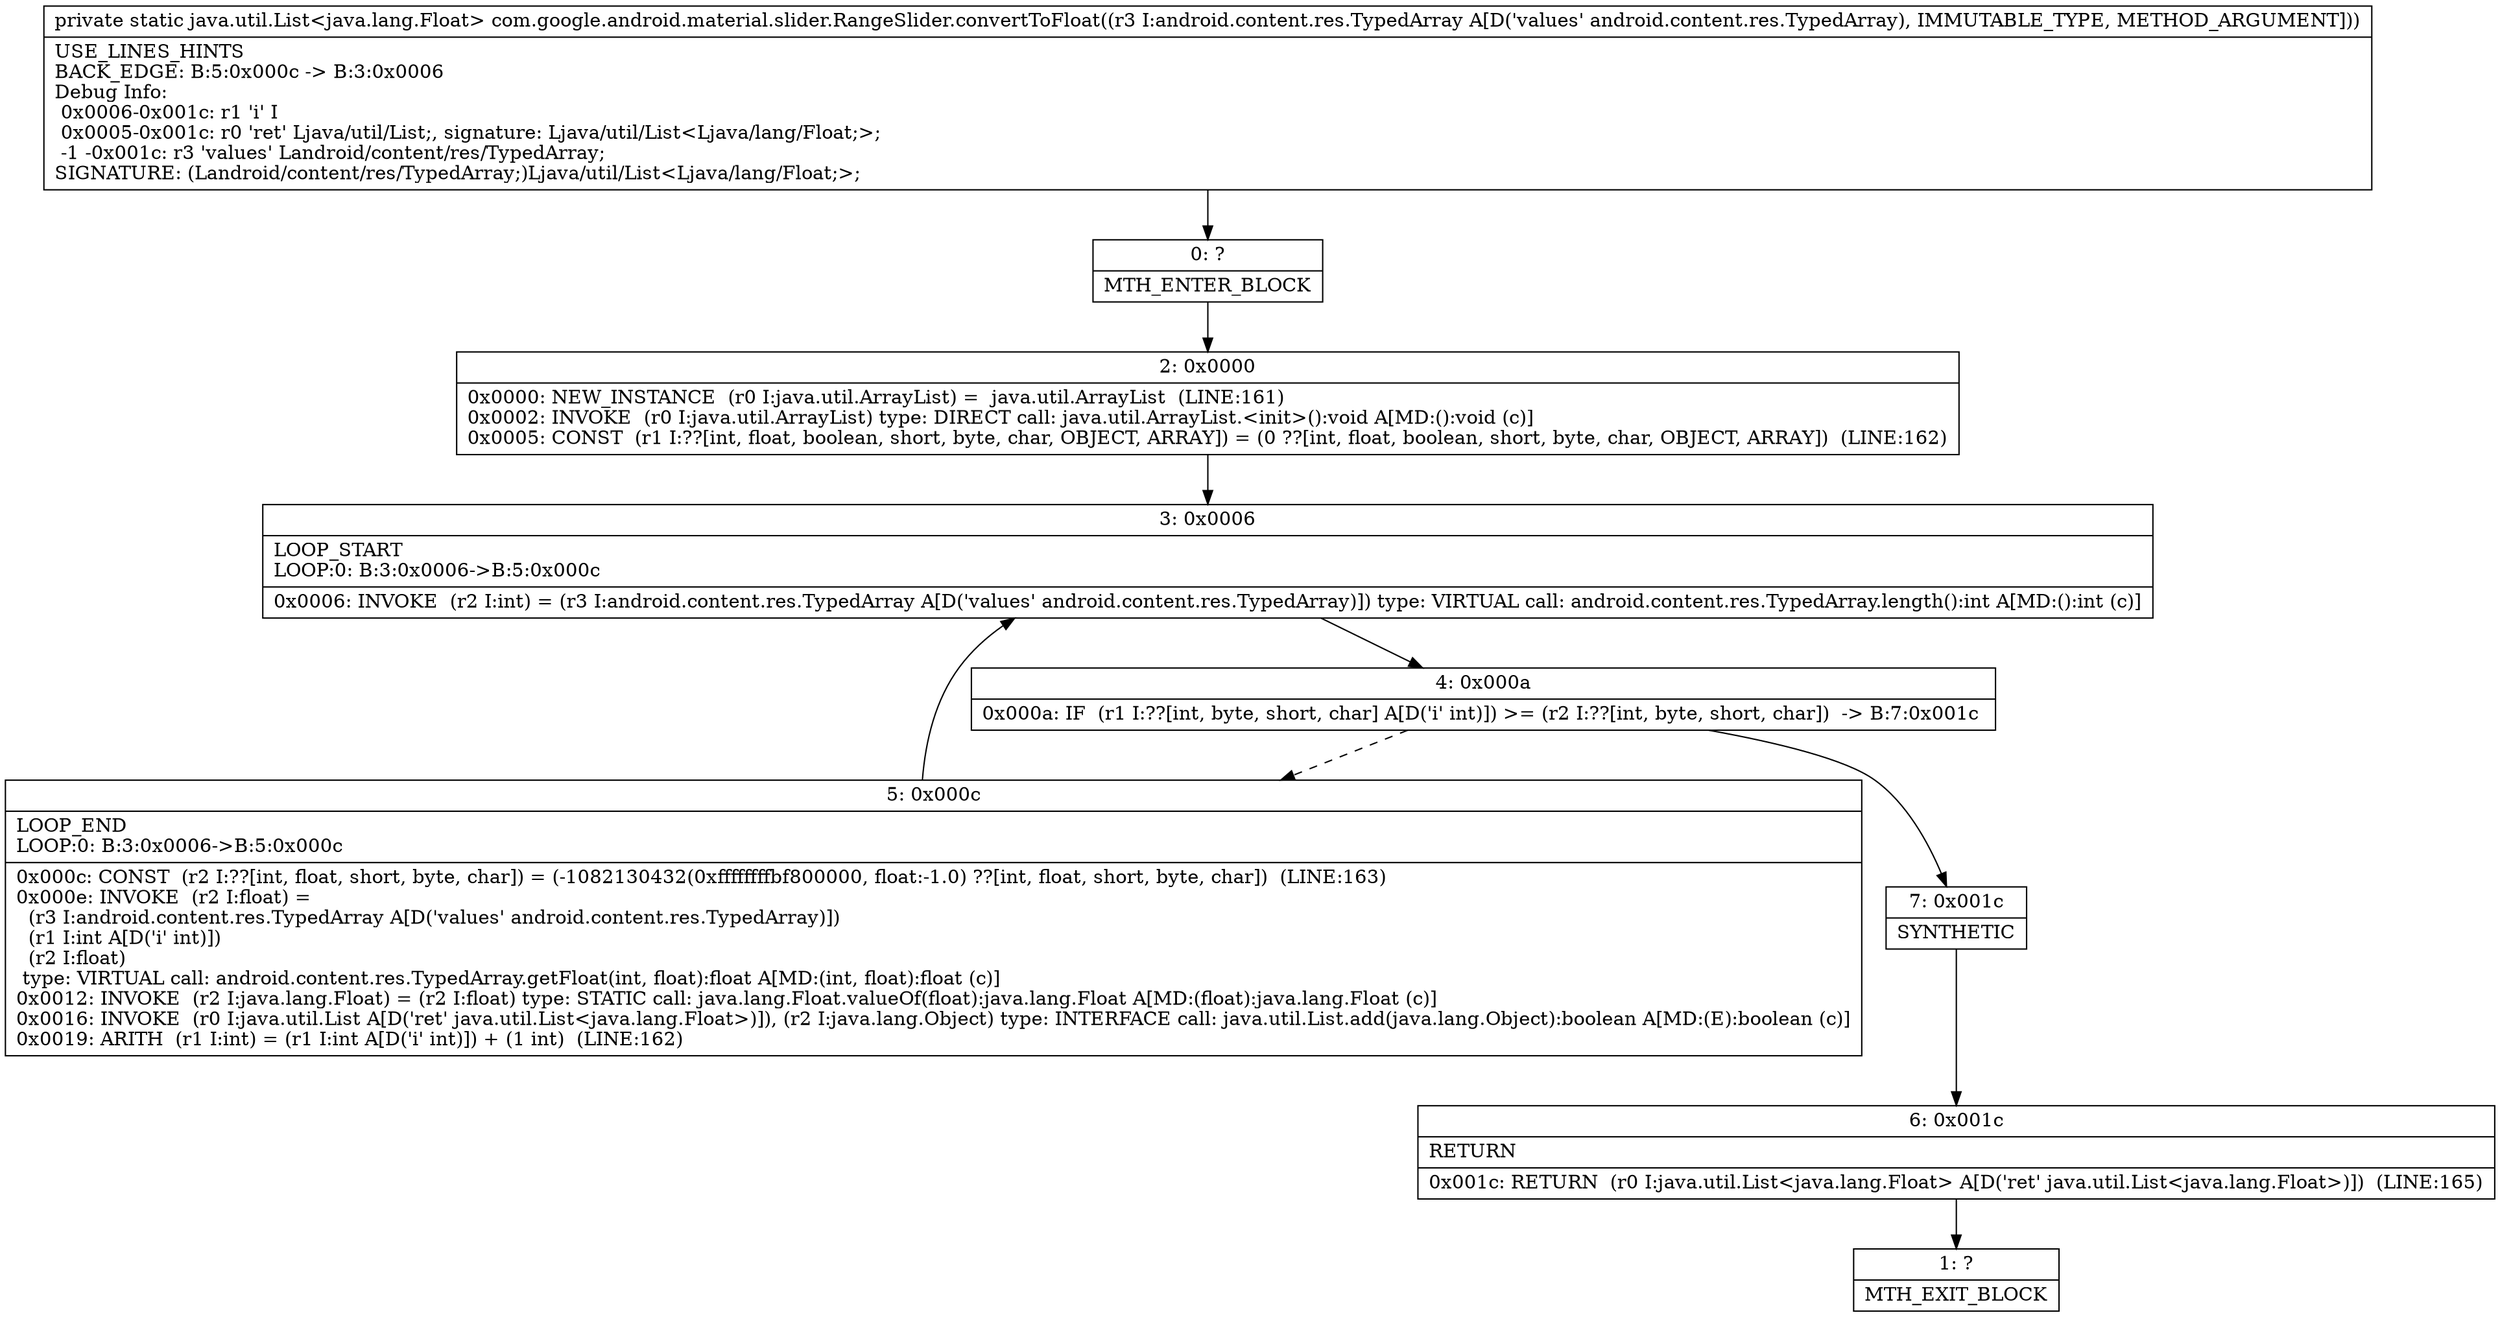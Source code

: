digraph "CFG forcom.google.android.material.slider.RangeSlider.convertToFloat(Landroid\/content\/res\/TypedArray;)Ljava\/util\/List;" {
Node_0 [shape=record,label="{0\:\ ?|MTH_ENTER_BLOCK\l}"];
Node_2 [shape=record,label="{2\:\ 0x0000|0x0000: NEW_INSTANCE  (r0 I:java.util.ArrayList) =  java.util.ArrayList  (LINE:161)\l0x0002: INVOKE  (r0 I:java.util.ArrayList) type: DIRECT call: java.util.ArrayList.\<init\>():void A[MD:():void (c)]\l0x0005: CONST  (r1 I:??[int, float, boolean, short, byte, char, OBJECT, ARRAY]) = (0 ??[int, float, boolean, short, byte, char, OBJECT, ARRAY])  (LINE:162)\l}"];
Node_3 [shape=record,label="{3\:\ 0x0006|LOOP_START\lLOOP:0: B:3:0x0006\-\>B:5:0x000c\l|0x0006: INVOKE  (r2 I:int) = (r3 I:android.content.res.TypedArray A[D('values' android.content.res.TypedArray)]) type: VIRTUAL call: android.content.res.TypedArray.length():int A[MD:():int (c)]\l}"];
Node_4 [shape=record,label="{4\:\ 0x000a|0x000a: IF  (r1 I:??[int, byte, short, char] A[D('i' int)]) \>= (r2 I:??[int, byte, short, char])  \-\> B:7:0x001c \l}"];
Node_5 [shape=record,label="{5\:\ 0x000c|LOOP_END\lLOOP:0: B:3:0x0006\-\>B:5:0x000c\l|0x000c: CONST  (r2 I:??[int, float, short, byte, char]) = (\-1082130432(0xffffffffbf800000, float:\-1.0) ??[int, float, short, byte, char])  (LINE:163)\l0x000e: INVOKE  (r2 I:float) = \l  (r3 I:android.content.res.TypedArray A[D('values' android.content.res.TypedArray)])\l  (r1 I:int A[D('i' int)])\l  (r2 I:float)\l type: VIRTUAL call: android.content.res.TypedArray.getFloat(int, float):float A[MD:(int, float):float (c)]\l0x0012: INVOKE  (r2 I:java.lang.Float) = (r2 I:float) type: STATIC call: java.lang.Float.valueOf(float):java.lang.Float A[MD:(float):java.lang.Float (c)]\l0x0016: INVOKE  (r0 I:java.util.List A[D('ret' java.util.List\<java.lang.Float\>)]), (r2 I:java.lang.Object) type: INTERFACE call: java.util.List.add(java.lang.Object):boolean A[MD:(E):boolean (c)]\l0x0019: ARITH  (r1 I:int) = (r1 I:int A[D('i' int)]) + (1 int)  (LINE:162)\l}"];
Node_7 [shape=record,label="{7\:\ 0x001c|SYNTHETIC\l}"];
Node_6 [shape=record,label="{6\:\ 0x001c|RETURN\l|0x001c: RETURN  (r0 I:java.util.List\<java.lang.Float\> A[D('ret' java.util.List\<java.lang.Float\>)])  (LINE:165)\l}"];
Node_1 [shape=record,label="{1\:\ ?|MTH_EXIT_BLOCK\l}"];
MethodNode[shape=record,label="{private static java.util.List\<java.lang.Float\> com.google.android.material.slider.RangeSlider.convertToFloat((r3 I:android.content.res.TypedArray A[D('values' android.content.res.TypedArray), IMMUTABLE_TYPE, METHOD_ARGUMENT]))  | USE_LINES_HINTS\lBACK_EDGE: B:5:0x000c \-\> B:3:0x0006\lDebug Info:\l  0x0006\-0x001c: r1 'i' I\l  0x0005\-0x001c: r0 'ret' Ljava\/util\/List;, signature: Ljava\/util\/List\<Ljava\/lang\/Float;\>;\l  \-1 \-0x001c: r3 'values' Landroid\/content\/res\/TypedArray;\lSIGNATURE: (Landroid\/content\/res\/TypedArray;)Ljava\/util\/List\<Ljava\/lang\/Float;\>;\l}"];
MethodNode -> Node_0;Node_0 -> Node_2;
Node_2 -> Node_3;
Node_3 -> Node_4;
Node_4 -> Node_5[style=dashed];
Node_4 -> Node_7;
Node_5 -> Node_3;
Node_7 -> Node_6;
Node_6 -> Node_1;
}

